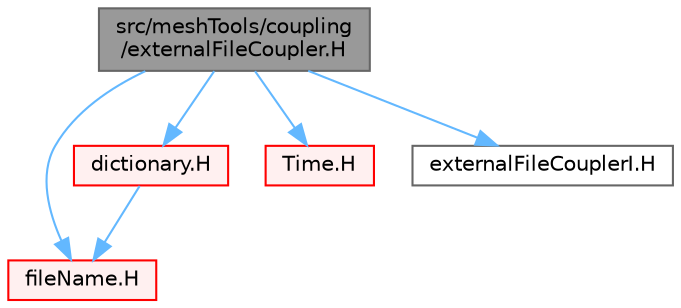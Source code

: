 digraph "src/meshTools/coupling/externalFileCoupler.H"
{
 // LATEX_PDF_SIZE
  bgcolor="transparent";
  edge [fontname=Helvetica,fontsize=10,labelfontname=Helvetica,labelfontsize=10];
  node [fontname=Helvetica,fontsize=10,shape=box,height=0.2,width=0.4];
  Node1 [id="Node000001",label="src/meshTools/coupling\l/externalFileCoupler.H",height=0.2,width=0.4,color="gray40", fillcolor="grey60", style="filled", fontcolor="black",tooltip=" "];
  Node1 -> Node2 [id="edge1_Node000001_Node000002",color="steelblue1",style="solid",tooltip=" "];
  Node2 [id="Node000002",label="fileName.H",height=0.2,width=0.4,color="red", fillcolor="#FFF0F0", style="filled",URL="$fileName_8H.html",tooltip=" "];
  Node1 -> Node16 [id="edge2_Node000001_Node000016",color="steelblue1",style="solid",tooltip=" "];
  Node16 [id="Node000016",label="dictionary.H",height=0.2,width=0.4,color="red", fillcolor="#FFF0F0", style="filled",URL="$dictionary_8H.html",tooltip=" "];
  Node16 -> Node2 [id="edge3_Node000016_Node000002",color="steelblue1",style="solid",tooltip=" "];
  Node1 -> Node133 [id="edge4_Node000001_Node000133",color="steelblue1",style="solid",tooltip=" "];
  Node133 [id="Node000133",label="Time.H",height=0.2,width=0.4,color="red", fillcolor="#FFF0F0", style="filled",URL="$Time_8H.html",tooltip=" "];
  Node1 -> Node248 [id="edge5_Node000001_Node000248",color="steelblue1",style="solid",tooltip=" "];
  Node248 [id="Node000248",label="externalFileCouplerI.H",height=0.2,width=0.4,color="grey40", fillcolor="white", style="filled",URL="$externalFileCouplerI_8H.html",tooltip=" "];
}
